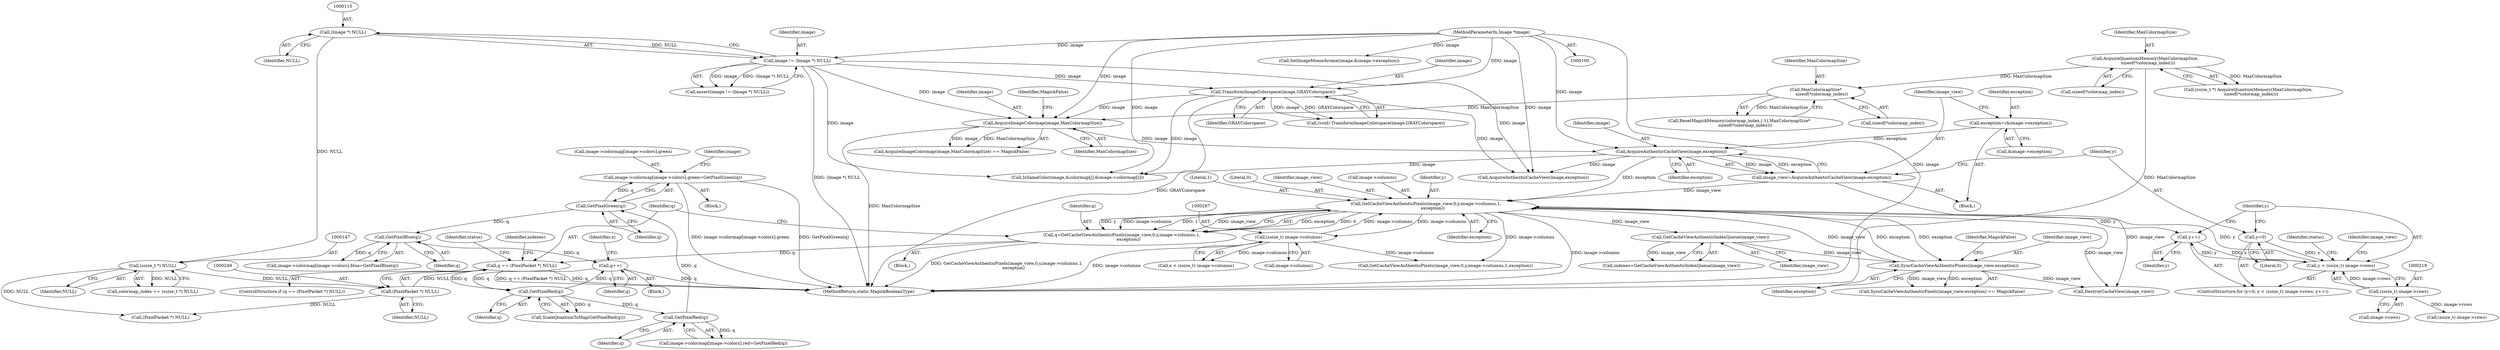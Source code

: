 digraph "0_ImageMagick_db1ffb6cf44bcfe5c4d5fcf9d9109ded5617387f_1@array" {
"1000315" [label="(Call,image->colormap[image->colors].green=GetPixelGreen(q))"];
"1000325" [label="(Call,GetPixelGreen(q))"];
"1000313" [label="(Call,GetPixelRed(q))"];
"1000278" [label="(Call,GetPixelRed(q))"];
"1000350" [label="(Call,q++)"];
"1000337" [label="(Call,GetPixelBlue(q))"];
"1000246" [label="(Call,q == (PixelPacket *) NULL)"];
"1000234" [label="(Call,q=GetCacheViewAuthenticPixels(image_view,0,y,image->columns,1,\n          exception))"];
"1000236" [label="(Call,GetCacheViewAuthenticPixels(image_view,0,y,image->columns,1,\n          exception))"];
"1000207" [label="(Call,image_view=AcquireAuthenticCacheView(image,exception))"];
"1000209" [label="(Call,AcquireAuthenticCacheView(image,exception))"];
"1000176" [label="(Call,AcquireImageColormap(image,MaxColormapSize))"];
"1000131" [label="(Call,TransformImageColorspace(image,GRAYColorspace))"];
"1000112" [label="(Call,image != (Image *) NULL)"];
"1000101" [label="(MethodParameterIn,Image *image)"];
"1000114" [label="(Call,(Image *) NULL)"];
"1000169" [label="(Call,MaxColormapSize*\n         sizeof(*colormap_index))"];
"1000138" [label="(Call,AcquireQuantumMemory(MaxColormapSize,\n    sizeof(*colormap_index)))"];
"1000201" [label="(Call,exception=(&image->exception))"];
"1000354" [label="(Call,SyncCacheViewAuthenticPixels(image_view,exception))"];
"1000258" [label="(Call,GetCacheViewAuthenticIndexQueue(image_view))"];
"1000216" [label="(Call,y < (ssize_t) image->rows)"];
"1000213" [label="(Call,y=0)"];
"1000223" [label="(Call,y++)"];
"1000218" [label="(Call,(ssize_t) image->rows)"];
"1000266" [label="(Call,(ssize_t) image->columns)"];
"1000248" [label="(Call,(PixelPacket *) NULL)"];
"1000146" [label="(Call,(ssize_t *) NULL)"];
"1000177" [label="(Identifier,image)"];
"1000243" [label="(Literal,1)"];
"1000112" [label="(Call,image != (Image *) NULL)"];
"1000231" [label="(Identifier,status)"];
"1000355" [label="(Identifier,image_view)"];
"1000114" [label="(Call,(Image *) NULL)"];
"1000170" [label="(Identifier,MaxColormapSize)"];
"1000452" [label="(Call,IsSameColor(image,&colormap[j],&image->colormap[i]))"];
"1000314" [label="(Identifier,q)"];
"1000101" [label="(MethodParameterIn,Image *image)"];
"1000256" [label="(Call,indexes=GetCacheViewAuthenticIndexQueue(image_view))"];
"1000266" [label="(Call,(ssize_t) image->columns)"];
"1000207" [label="(Call,image_view=AcquireAuthenticCacheView(image,exception))"];
"1000225" [label="(Block,)"];
"1000133" [label="(Identifier,GRAYColorspace)"];
"1000210" [label="(Identifier,image)"];
"1000331" [label="(Identifier,image)"];
"1000171" [label="(Call,sizeof(*colormap_index))"];
"1000278" [label="(Call,GetPixelRed(q))"];
"1000178" [label="(Identifier,MaxColormapSize)"];
"1000246" [label="(Call,q == (PixelPacket *) NULL)"];
"1000129" [label="(Call,(void) TransformImageColorspace(image,GRAYColorspace))"];
"1000212" [label="(ControlStructure,for (y=0; y < (ssize_t) image->rows; y++))"];
"1000161" [label="(Block,)"];
"1000132" [label="(Identifier,image)"];
"1000337" [label="(Call,GetPixelBlue(q))"];
"1000259" [label="(Identifier,image_view)"];
"1000234" [label="(Call,q=GetCacheViewAuthenticPixels(image_view,0,y,image->columns,1,\n          exception))"];
"1000356" [label="(Identifier,exception)"];
"1000257" [label="(Identifier,indexes)"];
"1000316" [label="(Call,image->colormap[image->colors].green)"];
"1000146" [label="(Call,(ssize_t *) NULL)"];
"1000176" [label="(Call,AcquireImageColormap(image,MaxColormapSize))"];
"1000116" [label="(Identifier,NULL)"];
"1000245" [label="(ControlStructure,if (q == (PixelPacket *) NULL))"];
"1000179" [label="(Identifier,MagickFalse)"];
"1000144" [label="(Call,colormap_index == (ssize_t *) NULL)"];
"1000626" [label="(Call,SetImageMonochrome(image,&image->exception))"];
"1000303" [label="(Call,image->colormap[image->colors].red=GetPixelRed(q))"];
"1000325" [label="(Call,GetPixelGreen(q))"];
"1000313" [label="(Call,GetPixelRed(q))"];
"1000203" [label="(Call,&image->exception)"];
"1000244" [label="(Identifier,exception)"];
"1000131" [label="(Call,TransformImageColorspace(image,GRAYColorspace))"];
"1000264" [label="(Call,x < (ssize_t) image->columns)"];
"1000138" [label="(Call,AcquireQuantumMemory(MaxColormapSize,\n    sizeof(*colormap_index)))"];
"1000202" [label="(Identifier,exception)"];
"1000216" [label="(Call,y < (ssize_t) image->rows)"];
"1000247" [label="(Identifier,q)"];
"1000238" [label="(Literal,0)"];
"1000175" [label="(Call,AcquireImageColormap(image,MaxColormapSize) == MagickFalse)"];
"1000277" [label="(Call,ScaleQuantumToMap(GetPixelRed(q)))"];
"1000250" [label="(Identifier,NULL)"];
"1000268" [label="(Call,image->columns)"];
"1000140" [label="(Call,sizeof(*colormap_index))"];
"1000273" [label="(Block,)"];
"1000139" [label="(Identifier,MaxColormapSize)"];
"1000148" [label="(Identifier,NULL)"];
"1000363" [label="(Call,DestroyCacheView(image_view))"];
"1000213" [label="(Call,y=0)"];
"1000208" [label="(Identifier,image_view)"];
"1000315" [label="(Call,image->colormap[image->colors].green=GetPixelGreen(q))"];
"1000362" [label="(Identifier,image_view)"];
"1000215" [label="(Literal,0)"];
"1000326" [label="(Identifier,q)"];
"1000640" [label="(MethodReturn,static MagickBooleanType)"];
"1000217" [label="(Identifier,y)"];
"1000351" [label="(Identifier,q)"];
"1000350" [label="(Call,q++)"];
"1000220" [label="(Call,image->rows)"];
"1000201" [label="(Call,exception=(&image->exception))"];
"1000272" [label="(Identifier,x)"];
"1000258" [label="(Call,GetCacheViewAuthenticIndexQueue(image_view))"];
"1000165" [label="(Call,ResetMagickMemory(colormap_index,(-1),MaxColormapSize*\n         sizeof(*colormap_index)))"];
"1000357" [label="(Identifier,MagickFalse)"];
"1000223" [label="(Call,y++)"];
"1000237" [label="(Identifier,image_view)"];
"1000169" [label="(Call,MaxColormapSize*\n         sizeof(*colormap_index))"];
"1000525" [label="(Call,AcquireAuthenticCacheView(image,exception))"];
"1000235" [label="(Identifier,q)"];
"1000113" [label="(Identifier,image)"];
"1000415" [label="(Call,(PixelPacket *) NULL)"];
"1000214" [label="(Identifier,y)"];
"1000218" [label="(Call,(ssize_t) image->rows)"];
"1000293" [label="(Block,)"];
"1000111" [label="(Call,assert(image != (Image *) NULL))"];
"1000327" [label="(Call,image->colormap[image->colors].blue=GetPixelBlue(q))"];
"1000248" [label="(Call,(PixelPacket *) NULL)"];
"1000279" [label="(Identifier,q)"];
"1000224" [label="(Identifier,y)"];
"1000354" [label="(Call,SyncCacheViewAuthenticPixels(image_view,exception))"];
"1000338" [label="(Identifier,q)"];
"1000209" [label="(Call,AcquireAuthenticCacheView(image,exception))"];
"1000136" [label="(Call,(ssize_t *) AcquireQuantumMemory(MaxColormapSize,\n    sizeof(*colormap_index)))"];
"1000253" [label="(Identifier,status)"];
"1000236" [label="(Call,GetCacheViewAuthenticPixels(image_view,0,y,image->columns,1,\n          exception))"];
"1000240" [label="(Call,image->columns)"];
"1000552" [label="(Call,GetCacheViewAuthenticPixels(image_view,0,y,image->columns,1,exception))"];
"1000353" [label="(Call,SyncCacheViewAuthenticPixels(image_view,exception) == MagickFalse)"];
"1000534" [label="(Call,(ssize_t) image->rows)"];
"1000211" [label="(Identifier,exception)"];
"1000239" [label="(Identifier,y)"];
"1000315" -> "1000293"  [label="AST: "];
"1000315" -> "1000325"  [label="CFG: "];
"1000316" -> "1000315"  [label="AST: "];
"1000325" -> "1000315"  [label="AST: "];
"1000331" -> "1000315"  [label="CFG: "];
"1000315" -> "1000640"  [label="DDG: image->colormap[image->colors].green"];
"1000315" -> "1000640"  [label="DDG: GetPixelGreen(q)"];
"1000325" -> "1000315"  [label="DDG: q"];
"1000325" -> "1000326"  [label="CFG: "];
"1000326" -> "1000325"  [label="AST: "];
"1000313" -> "1000325"  [label="DDG: q"];
"1000325" -> "1000337"  [label="DDG: q"];
"1000313" -> "1000303"  [label="AST: "];
"1000313" -> "1000314"  [label="CFG: "];
"1000314" -> "1000313"  [label="AST: "];
"1000303" -> "1000313"  [label="CFG: "];
"1000313" -> "1000303"  [label="DDG: q"];
"1000278" -> "1000313"  [label="DDG: q"];
"1000278" -> "1000277"  [label="AST: "];
"1000278" -> "1000279"  [label="CFG: "];
"1000279" -> "1000278"  [label="AST: "];
"1000277" -> "1000278"  [label="CFG: "];
"1000278" -> "1000277"  [label="DDG: q"];
"1000350" -> "1000278"  [label="DDG: q"];
"1000246" -> "1000278"  [label="DDG: q"];
"1000278" -> "1000350"  [label="DDG: q"];
"1000350" -> "1000273"  [label="AST: "];
"1000350" -> "1000351"  [label="CFG: "];
"1000351" -> "1000350"  [label="AST: "];
"1000272" -> "1000350"  [label="CFG: "];
"1000350" -> "1000640"  [label="DDG: q"];
"1000337" -> "1000350"  [label="DDG: q"];
"1000337" -> "1000327"  [label="AST: "];
"1000337" -> "1000338"  [label="CFG: "];
"1000338" -> "1000337"  [label="AST: "];
"1000327" -> "1000337"  [label="CFG: "];
"1000337" -> "1000327"  [label="DDG: q"];
"1000246" -> "1000245"  [label="AST: "];
"1000246" -> "1000248"  [label="CFG: "];
"1000247" -> "1000246"  [label="AST: "];
"1000248" -> "1000246"  [label="AST: "];
"1000253" -> "1000246"  [label="CFG: "];
"1000257" -> "1000246"  [label="CFG: "];
"1000246" -> "1000640"  [label="DDG: q == (PixelPacket *) NULL"];
"1000246" -> "1000640"  [label="DDG: q"];
"1000234" -> "1000246"  [label="DDG: q"];
"1000248" -> "1000246"  [label="DDG: NULL"];
"1000234" -> "1000225"  [label="AST: "];
"1000234" -> "1000236"  [label="CFG: "];
"1000235" -> "1000234"  [label="AST: "];
"1000236" -> "1000234"  [label="AST: "];
"1000247" -> "1000234"  [label="CFG: "];
"1000234" -> "1000640"  [label="DDG: GetCacheViewAuthenticPixels(image_view,0,y,image->columns,1,\n          exception)"];
"1000236" -> "1000234"  [label="DDG: exception"];
"1000236" -> "1000234"  [label="DDG: 0"];
"1000236" -> "1000234"  [label="DDG: y"];
"1000236" -> "1000234"  [label="DDG: image->columns"];
"1000236" -> "1000234"  [label="DDG: 1"];
"1000236" -> "1000234"  [label="DDG: image_view"];
"1000236" -> "1000244"  [label="CFG: "];
"1000237" -> "1000236"  [label="AST: "];
"1000238" -> "1000236"  [label="AST: "];
"1000239" -> "1000236"  [label="AST: "];
"1000240" -> "1000236"  [label="AST: "];
"1000243" -> "1000236"  [label="AST: "];
"1000244" -> "1000236"  [label="AST: "];
"1000236" -> "1000640"  [label="DDG: image->columns"];
"1000236" -> "1000223"  [label="DDG: y"];
"1000207" -> "1000236"  [label="DDG: image_view"];
"1000354" -> "1000236"  [label="DDG: image_view"];
"1000354" -> "1000236"  [label="DDG: exception"];
"1000216" -> "1000236"  [label="DDG: y"];
"1000266" -> "1000236"  [label="DDG: image->columns"];
"1000209" -> "1000236"  [label="DDG: exception"];
"1000236" -> "1000258"  [label="DDG: image_view"];
"1000236" -> "1000266"  [label="DDG: image->columns"];
"1000236" -> "1000354"  [label="DDG: exception"];
"1000236" -> "1000363"  [label="DDG: image_view"];
"1000236" -> "1000552"  [label="DDG: image->columns"];
"1000207" -> "1000161"  [label="AST: "];
"1000207" -> "1000209"  [label="CFG: "];
"1000208" -> "1000207"  [label="AST: "];
"1000209" -> "1000207"  [label="AST: "];
"1000214" -> "1000207"  [label="CFG: "];
"1000209" -> "1000207"  [label="DDG: image"];
"1000209" -> "1000207"  [label="DDG: exception"];
"1000207" -> "1000363"  [label="DDG: image_view"];
"1000209" -> "1000211"  [label="CFG: "];
"1000210" -> "1000209"  [label="AST: "];
"1000211" -> "1000209"  [label="AST: "];
"1000176" -> "1000209"  [label="DDG: image"];
"1000101" -> "1000209"  [label="DDG: image"];
"1000201" -> "1000209"  [label="DDG: exception"];
"1000209" -> "1000452"  [label="DDG: image"];
"1000209" -> "1000525"  [label="DDG: image"];
"1000176" -> "1000175"  [label="AST: "];
"1000176" -> "1000178"  [label="CFG: "];
"1000177" -> "1000176"  [label="AST: "];
"1000178" -> "1000176"  [label="AST: "];
"1000179" -> "1000176"  [label="CFG: "];
"1000176" -> "1000640"  [label="DDG: MaxColormapSize"];
"1000176" -> "1000175"  [label="DDG: image"];
"1000176" -> "1000175"  [label="DDG: MaxColormapSize"];
"1000131" -> "1000176"  [label="DDG: image"];
"1000112" -> "1000176"  [label="DDG: image"];
"1000101" -> "1000176"  [label="DDG: image"];
"1000169" -> "1000176"  [label="DDG: MaxColormapSize"];
"1000131" -> "1000129"  [label="AST: "];
"1000131" -> "1000133"  [label="CFG: "];
"1000132" -> "1000131"  [label="AST: "];
"1000133" -> "1000131"  [label="AST: "];
"1000129" -> "1000131"  [label="CFG: "];
"1000131" -> "1000640"  [label="DDG: GRAYColorspace"];
"1000131" -> "1000129"  [label="DDG: image"];
"1000131" -> "1000129"  [label="DDG: GRAYColorspace"];
"1000112" -> "1000131"  [label="DDG: image"];
"1000101" -> "1000131"  [label="DDG: image"];
"1000131" -> "1000452"  [label="DDG: image"];
"1000131" -> "1000525"  [label="DDG: image"];
"1000112" -> "1000111"  [label="AST: "];
"1000112" -> "1000114"  [label="CFG: "];
"1000113" -> "1000112"  [label="AST: "];
"1000114" -> "1000112"  [label="AST: "];
"1000111" -> "1000112"  [label="CFG: "];
"1000112" -> "1000640"  [label="DDG: (Image *) NULL"];
"1000112" -> "1000111"  [label="DDG: image"];
"1000112" -> "1000111"  [label="DDG: (Image *) NULL"];
"1000101" -> "1000112"  [label="DDG: image"];
"1000114" -> "1000112"  [label="DDG: NULL"];
"1000112" -> "1000452"  [label="DDG: image"];
"1000112" -> "1000525"  [label="DDG: image"];
"1000101" -> "1000100"  [label="AST: "];
"1000101" -> "1000640"  [label="DDG: image"];
"1000101" -> "1000452"  [label="DDG: image"];
"1000101" -> "1000525"  [label="DDG: image"];
"1000101" -> "1000626"  [label="DDG: image"];
"1000114" -> "1000116"  [label="CFG: "];
"1000115" -> "1000114"  [label="AST: "];
"1000116" -> "1000114"  [label="AST: "];
"1000114" -> "1000146"  [label="DDG: NULL"];
"1000169" -> "1000165"  [label="AST: "];
"1000169" -> "1000171"  [label="CFG: "];
"1000170" -> "1000169"  [label="AST: "];
"1000171" -> "1000169"  [label="AST: "];
"1000165" -> "1000169"  [label="CFG: "];
"1000169" -> "1000165"  [label="DDG: MaxColormapSize"];
"1000138" -> "1000169"  [label="DDG: MaxColormapSize"];
"1000138" -> "1000136"  [label="AST: "];
"1000138" -> "1000140"  [label="CFG: "];
"1000139" -> "1000138"  [label="AST: "];
"1000140" -> "1000138"  [label="AST: "];
"1000136" -> "1000138"  [label="CFG: "];
"1000138" -> "1000640"  [label="DDG: MaxColormapSize"];
"1000138" -> "1000136"  [label="DDG: MaxColormapSize"];
"1000201" -> "1000161"  [label="AST: "];
"1000201" -> "1000203"  [label="CFG: "];
"1000202" -> "1000201"  [label="AST: "];
"1000203" -> "1000201"  [label="AST: "];
"1000208" -> "1000201"  [label="CFG: "];
"1000354" -> "1000353"  [label="AST: "];
"1000354" -> "1000356"  [label="CFG: "];
"1000355" -> "1000354"  [label="AST: "];
"1000356" -> "1000354"  [label="AST: "];
"1000357" -> "1000354"  [label="CFG: "];
"1000354" -> "1000353"  [label="DDG: image_view"];
"1000354" -> "1000353"  [label="DDG: exception"];
"1000258" -> "1000354"  [label="DDG: image_view"];
"1000354" -> "1000363"  [label="DDG: image_view"];
"1000258" -> "1000256"  [label="AST: "];
"1000258" -> "1000259"  [label="CFG: "];
"1000259" -> "1000258"  [label="AST: "];
"1000256" -> "1000258"  [label="CFG: "];
"1000258" -> "1000256"  [label="DDG: image_view"];
"1000216" -> "1000212"  [label="AST: "];
"1000216" -> "1000218"  [label="CFG: "];
"1000217" -> "1000216"  [label="AST: "];
"1000218" -> "1000216"  [label="AST: "];
"1000231" -> "1000216"  [label="CFG: "];
"1000362" -> "1000216"  [label="CFG: "];
"1000213" -> "1000216"  [label="DDG: y"];
"1000223" -> "1000216"  [label="DDG: y"];
"1000218" -> "1000216"  [label="DDG: image->rows"];
"1000216" -> "1000223"  [label="DDG: y"];
"1000213" -> "1000212"  [label="AST: "];
"1000213" -> "1000215"  [label="CFG: "];
"1000214" -> "1000213"  [label="AST: "];
"1000215" -> "1000213"  [label="AST: "];
"1000217" -> "1000213"  [label="CFG: "];
"1000223" -> "1000212"  [label="AST: "];
"1000223" -> "1000224"  [label="CFG: "];
"1000224" -> "1000223"  [label="AST: "];
"1000217" -> "1000223"  [label="CFG: "];
"1000218" -> "1000220"  [label="CFG: "];
"1000219" -> "1000218"  [label="AST: "];
"1000220" -> "1000218"  [label="AST: "];
"1000218" -> "1000534"  [label="DDG: image->rows"];
"1000266" -> "1000264"  [label="AST: "];
"1000266" -> "1000268"  [label="CFG: "];
"1000267" -> "1000266"  [label="AST: "];
"1000268" -> "1000266"  [label="AST: "];
"1000264" -> "1000266"  [label="CFG: "];
"1000266" -> "1000640"  [label="DDG: image->columns"];
"1000266" -> "1000264"  [label="DDG: image->columns"];
"1000266" -> "1000552"  [label="DDG: image->columns"];
"1000248" -> "1000250"  [label="CFG: "];
"1000249" -> "1000248"  [label="AST: "];
"1000250" -> "1000248"  [label="AST: "];
"1000146" -> "1000248"  [label="DDG: NULL"];
"1000248" -> "1000415"  [label="DDG: NULL"];
"1000146" -> "1000144"  [label="AST: "];
"1000146" -> "1000148"  [label="CFG: "];
"1000147" -> "1000146"  [label="AST: "];
"1000148" -> "1000146"  [label="AST: "];
"1000144" -> "1000146"  [label="CFG: "];
"1000146" -> "1000144"  [label="DDG: NULL"];
"1000146" -> "1000415"  [label="DDG: NULL"];
}
